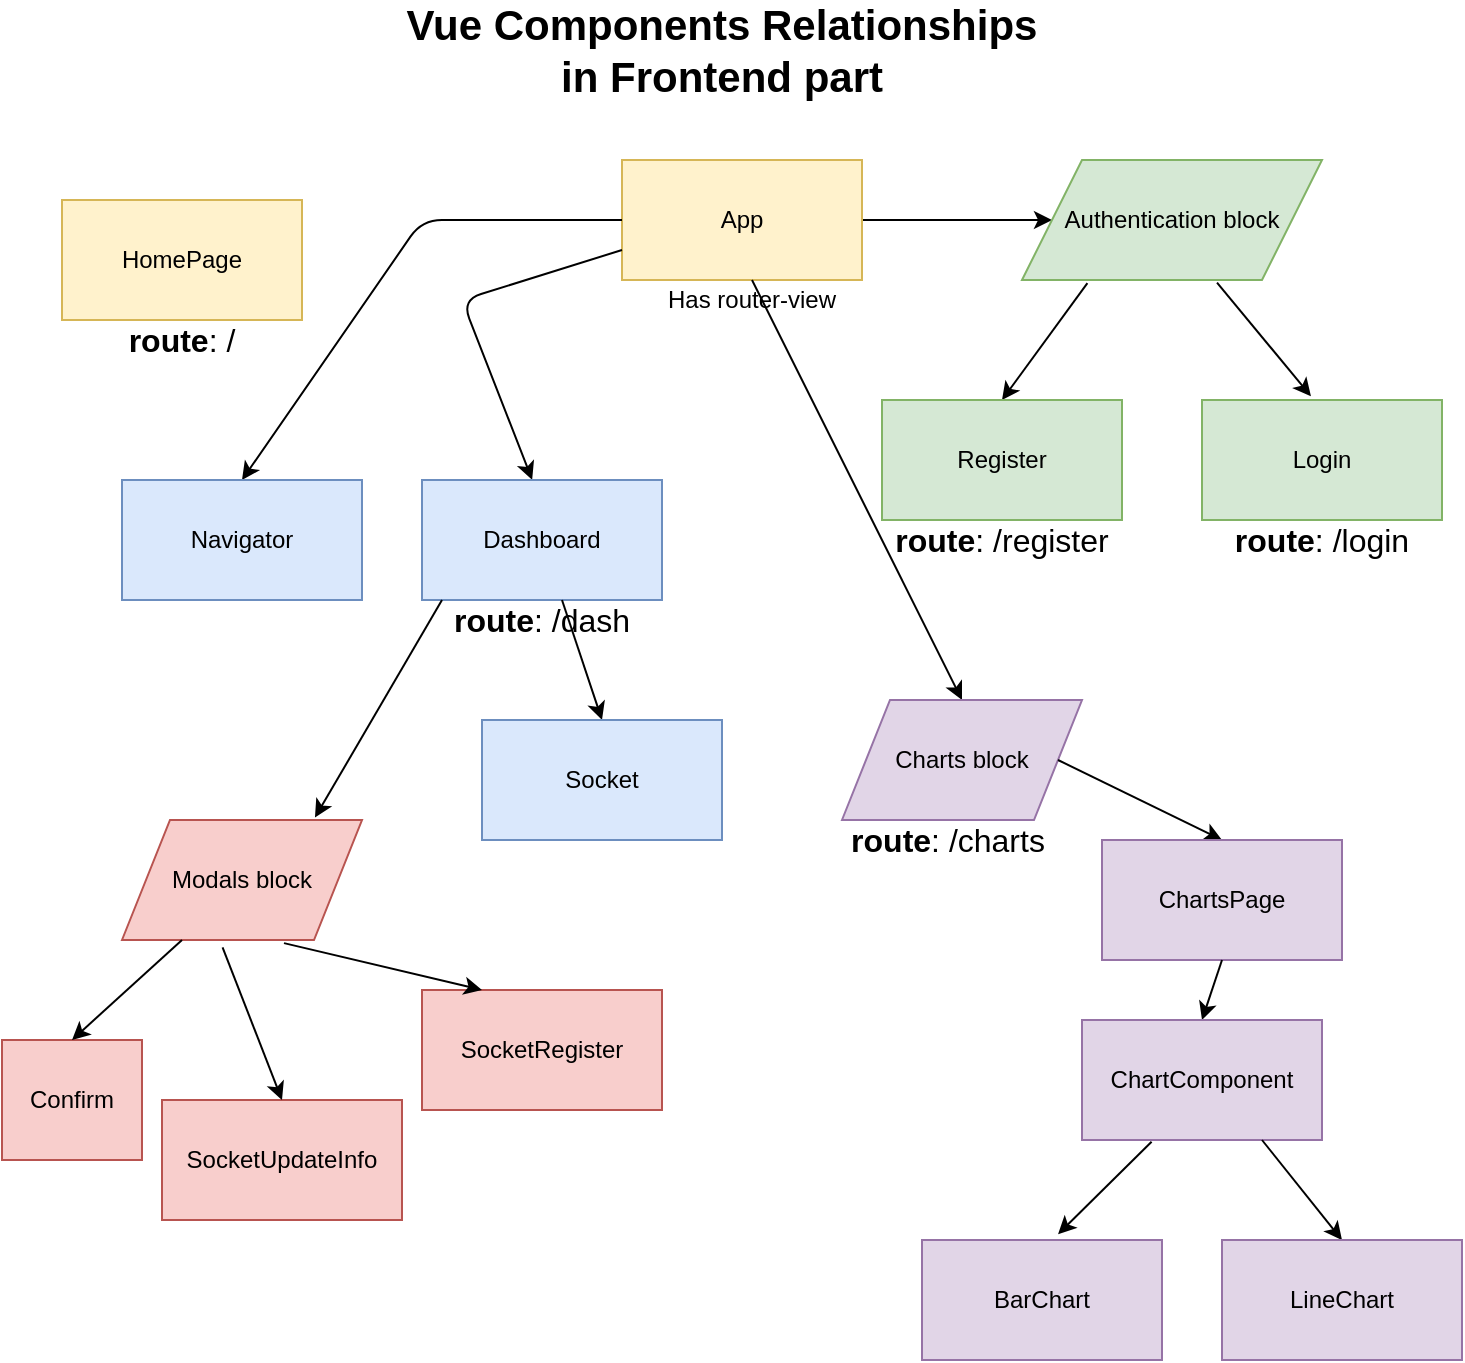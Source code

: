<mxfile version="13.0.3" type="device"><diagram id="C5RBs43oDa-KdzZeNtuy" name="Page-1"><mxGraphModel dx="1086" dy="806" grid="1" gridSize="10" guides="1" tooltips="1" connect="1" arrows="1" fold="1" page="1" pageScale="1" pageWidth="827" pageHeight="1169" math="0" shadow="0"><root><mxCell id="WIyWlLk6GJQsqaUBKTNV-0"/><mxCell id="WIyWlLk6GJQsqaUBKTNV-1" parent="WIyWlLk6GJQsqaUBKTNV-0"/><mxCell id="uWtg7194imwOXoN35ny4-21" style="edgeStyle=orthogonalEdgeStyle;rounded=0;orthogonalLoop=1;jettySize=auto;html=1;" edge="1" parent="WIyWlLk6GJQsqaUBKTNV-1" source="uWtg7194imwOXoN35ny4-0" target="uWtg7194imwOXoN35ny4-17"><mxGeometry relative="1" as="geometry"/></mxCell><mxCell id="uWtg7194imwOXoN35ny4-0" value="App" style="rounded=0;whiteSpace=wrap;html=1;fillColor=#fff2cc;strokeColor=#d6b656;" vertex="1" parent="WIyWlLk6GJQsqaUBKTNV-1"><mxGeometry x="320" y="140" width="120" height="60" as="geometry"/></mxCell><mxCell id="uWtg7194imwOXoN35ny4-1" value="&lt;b&gt;&lt;font style=&quot;font-size: 21px&quot;&gt;Vue Components Relationships in Frontend part&lt;/font&gt;&lt;/b&gt;" style="text;html=1;strokeColor=none;fillColor=none;align=center;verticalAlign=middle;whiteSpace=wrap;rounded=0;" vertex="1" parent="WIyWlLk6GJQsqaUBKTNV-1"><mxGeometry x="200" y="60" width="340" height="50" as="geometry"/></mxCell><mxCell id="uWtg7194imwOXoN35ny4-2" value="Has router-view" style="text;html=1;strokeColor=none;fillColor=none;align=center;verticalAlign=middle;whiteSpace=wrap;rounded=0;" vertex="1" parent="WIyWlLk6GJQsqaUBKTNV-1"><mxGeometry x="340" y="200" width="90" height="20" as="geometry"/></mxCell><mxCell id="uWtg7194imwOXoN35ny4-6" value="" style="endArrow=classic;html=1;exitX=0;exitY=0.5;exitDx=0;exitDy=0;entryX=0.5;entryY=0;entryDx=0;entryDy=0;" edge="1" parent="WIyWlLk6GJQsqaUBKTNV-1" source="uWtg7194imwOXoN35ny4-0" target="uWtg7194imwOXoN35ny4-7"><mxGeometry width="50" height="50" relative="1" as="geometry"><mxPoint x="290" y="170" as="sourcePoint"/><mxPoint x="240" y="310" as="targetPoint"/><Array as="points"><mxPoint x="220" y="170"/></Array></mxGeometry></mxCell><mxCell id="uWtg7194imwOXoN35ny4-7" value="Navigator" style="rounded=0;whiteSpace=wrap;html=1;fillColor=#dae8fc;strokeColor=#6c8ebf;" vertex="1" parent="WIyWlLk6GJQsqaUBKTNV-1"><mxGeometry x="70" y="300" width="120" height="60" as="geometry"/></mxCell><mxCell id="uWtg7194imwOXoN35ny4-8" value="" style="endArrow=classic;html=1;exitX=0;exitY=0.75;exitDx=0;exitDy=0;entryX=0.459;entryY=-0.002;entryDx=0;entryDy=0;entryPerimeter=0;" edge="1" parent="WIyWlLk6GJQsqaUBKTNV-1" source="uWtg7194imwOXoN35ny4-0" target="uWtg7194imwOXoN35ny4-9"><mxGeometry width="50" height="50" relative="1" as="geometry"><mxPoint x="240" y="310" as="sourcePoint"/><mxPoint x="260" y="300" as="targetPoint"/><Array as="points"><mxPoint x="240" y="210"/></Array></mxGeometry></mxCell><mxCell id="uWtg7194imwOXoN35ny4-11" value="" style="endArrow=classic;html=1;exitX=0.65;exitY=1.021;exitDx=0;exitDy=0;entryX=0.454;entryY=-0.031;entryDx=0;entryDy=0;entryPerimeter=0;exitPerimeter=0;" edge="1" parent="WIyWlLk6GJQsqaUBKTNV-1" source="uWtg7194imwOXoN35ny4-17" target="uWtg7194imwOXoN35ny4-12"><mxGeometry width="50" height="50" relative="1" as="geometry"><mxPoint x="490" y="320" as="sourcePoint"/><mxPoint x="650" y="250" as="targetPoint"/><Array as="points"/></mxGeometry></mxCell><mxCell id="uWtg7194imwOXoN35ny4-14" value="" style="endArrow=classic;html=1;exitX=0.218;exitY=1.026;exitDx=0;exitDy=0;entryX=0.5;entryY=0;entryDx=0;entryDy=0;exitPerimeter=0;" edge="1" parent="WIyWlLk6GJQsqaUBKTNV-1" source="uWtg7194imwOXoN35ny4-17" target="uWtg7194imwOXoN35ny4-15"><mxGeometry width="50" height="50" relative="1" as="geometry"><mxPoint x="490" y="320" as="sourcePoint"/><mxPoint x="500" y="270" as="targetPoint"/><Array as="points"/></mxGeometry></mxCell><mxCell id="uWtg7194imwOXoN35ny4-17" value="Authentication block" style="shape=parallelogram;perimeter=parallelogramPerimeter;whiteSpace=wrap;html=1;fillColor=#d5e8d4;strokeColor=#82b366;" vertex="1" parent="WIyWlLk6GJQsqaUBKTNV-1"><mxGeometry x="520" y="140" width="150" height="60" as="geometry"/></mxCell><mxCell id="uWtg7194imwOXoN35ny4-18" value="" style="group" vertex="1" connectable="0" parent="WIyWlLk6GJQsqaUBKTNV-1"><mxGeometry x="610" y="260" width="120" height="80" as="geometry"/></mxCell><mxCell id="uWtg7194imwOXoN35ny4-12" value="Login" style="rounded=0;whiteSpace=wrap;html=1;fillColor=#d5e8d4;strokeColor=#82b366;" vertex="1" parent="uWtg7194imwOXoN35ny4-18"><mxGeometry width="120" height="60" as="geometry"/></mxCell><mxCell id="uWtg7194imwOXoN35ny4-13" value="&lt;font style=&quot;font-size: 16px&quot;&gt;&lt;b&gt;route&lt;/b&gt;: /login&lt;/font&gt;" style="text;html=1;strokeColor=none;fillColor=none;align=center;verticalAlign=middle;whiteSpace=wrap;rounded=0;" vertex="1" parent="uWtg7194imwOXoN35ny4-18"><mxGeometry x="10" y="60" width="100" height="20" as="geometry"/></mxCell><mxCell id="uWtg7194imwOXoN35ny4-19" value="" style="group" vertex="1" connectable="0" parent="WIyWlLk6GJQsqaUBKTNV-1"><mxGeometry x="40" y="160" width="120" height="80" as="geometry"/></mxCell><mxCell id="uWtg7194imwOXoN35ny4-4" value="HomePage" style="rounded=0;whiteSpace=wrap;html=1;fillColor=#fff2cc;strokeColor=#d6b656;" vertex="1" parent="uWtg7194imwOXoN35ny4-19"><mxGeometry width="120" height="60" as="geometry"/></mxCell><mxCell id="uWtg7194imwOXoN35ny4-5" value="&lt;font style=&quot;font-size: 16px&quot;&gt;&lt;b&gt;route&lt;/b&gt;: /&lt;/font&gt;" style="text;html=1;strokeColor=none;fillColor=none;align=center;verticalAlign=middle;whiteSpace=wrap;rounded=0;" vertex="1" parent="uWtg7194imwOXoN35ny4-19"><mxGeometry x="20" y="60" width="80" height="20" as="geometry"/></mxCell><mxCell id="uWtg7194imwOXoN35ny4-20" value="" style="group" vertex="1" connectable="0" parent="WIyWlLk6GJQsqaUBKTNV-1"><mxGeometry x="220" y="300" width="120" height="80" as="geometry"/></mxCell><mxCell id="uWtg7194imwOXoN35ny4-9" value="Dashboard" style="rounded=0;whiteSpace=wrap;html=1;fillColor=#dae8fc;strokeColor=#6c8ebf;" vertex="1" parent="uWtg7194imwOXoN35ny4-20"><mxGeometry width="120" height="60" as="geometry"/></mxCell><mxCell id="uWtg7194imwOXoN35ny4-10" value="&lt;font style=&quot;font-size: 16px&quot;&gt;&lt;b&gt;route&lt;/b&gt;: /dash&lt;/font&gt;" style="text;html=1;strokeColor=none;fillColor=none;align=center;verticalAlign=middle;whiteSpace=wrap;rounded=0;" vertex="1" parent="uWtg7194imwOXoN35ny4-20"><mxGeometry x="10" y="60" width="100" height="20" as="geometry"/></mxCell><mxCell id="uWtg7194imwOXoN35ny4-24" value="" style="group" vertex="1" connectable="0" parent="WIyWlLk6GJQsqaUBKTNV-1"><mxGeometry x="450" y="260" width="120" height="80" as="geometry"/></mxCell><mxCell id="uWtg7194imwOXoN35ny4-15" value="Register" style="rounded=0;whiteSpace=wrap;html=1;fillColor=#d5e8d4;strokeColor=#82b366;" vertex="1" parent="uWtg7194imwOXoN35ny4-24"><mxGeometry width="120" height="60" as="geometry"/></mxCell><mxCell id="uWtg7194imwOXoN35ny4-22" value="&lt;font style=&quot;font-size: 16px&quot;&gt;&lt;b&gt;route&lt;/b&gt;: /register&lt;/font&gt;" style="text;html=1;strokeColor=none;fillColor=none;align=center;verticalAlign=middle;whiteSpace=wrap;rounded=0;" vertex="1" parent="uWtg7194imwOXoN35ny4-24"><mxGeometry x="5" y="60" width="110" height="20" as="geometry"/></mxCell><mxCell id="uWtg7194imwOXoN35ny4-26" value="Modals block" style="shape=parallelogram;perimeter=parallelogramPerimeter;whiteSpace=wrap;html=1;fillColor=#f8cecc;strokeColor=#b85450;" vertex="1" parent="WIyWlLk6GJQsqaUBKTNV-1"><mxGeometry x="70" y="470" width="120" height="60" as="geometry"/></mxCell><mxCell id="uWtg7194imwOXoN35ny4-28" value="" style="endArrow=classic;html=1;exitX=0;exitY=0;exitDx=0;exitDy=0;entryX=0.804;entryY=-0.02;entryDx=0;entryDy=0;entryPerimeter=0;" edge="1" parent="WIyWlLk6GJQsqaUBKTNV-1" source="uWtg7194imwOXoN35ny4-10" target="uWtg7194imwOXoN35ny4-26"><mxGeometry width="50" height="50" relative="1" as="geometry"><mxPoint x="220" y="450" as="sourcePoint"/><mxPoint x="270" y="400" as="targetPoint"/></mxGeometry></mxCell><mxCell id="uWtg7194imwOXoN35ny4-29" value="Confirm" style="rounded=0;whiteSpace=wrap;html=1;fillColor=#f8cecc;strokeColor=#b85450;" vertex="1" parent="WIyWlLk6GJQsqaUBKTNV-1"><mxGeometry x="10" y="580" width="70" height="60" as="geometry"/></mxCell><mxCell id="uWtg7194imwOXoN35ny4-30" value="SocketRegister" style="rounded=0;whiteSpace=wrap;html=1;fillColor=#f8cecc;strokeColor=#b85450;" vertex="1" parent="WIyWlLk6GJQsqaUBKTNV-1"><mxGeometry x="220" y="555" width="120" height="60" as="geometry"/></mxCell><mxCell id="uWtg7194imwOXoN35ny4-31" value="SocketUpdateInfo" style="rounded=0;whiteSpace=wrap;html=1;fillColor=#f8cecc;strokeColor=#b85450;" vertex="1" parent="WIyWlLk6GJQsqaUBKTNV-1"><mxGeometry x="90" y="610" width="120" height="60" as="geometry"/></mxCell><mxCell id="uWtg7194imwOXoN35ny4-34" value="" style="endArrow=classic;html=1;exitX=0.25;exitY=1;exitDx=0;exitDy=0;entryX=0.5;entryY=0;entryDx=0;entryDy=0;" edge="1" parent="WIyWlLk6GJQsqaUBKTNV-1" source="uWtg7194imwOXoN35ny4-26" target="uWtg7194imwOXoN35ny4-29"><mxGeometry width="50" height="50" relative="1" as="geometry"><mxPoint x="140" y="610" as="sourcePoint"/><mxPoint x="190" y="560" as="targetPoint"/></mxGeometry></mxCell><mxCell id="uWtg7194imwOXoN35ny4-35" value="" style="endArrow=classic;html=1;exitX=0.419;exitY=1.061;exitDx=0;exitDy=0;exitPerimeter=0;entryX=0.5;entryY=0;entryDx=0;entryDy=0;" edge="1" parent="WIyWlLk6GJQsqaUBKTNV-1" source="uWtg7194imwOXoN35ny4-26" target="uWtg7194imwOXoN35ny4-31"><mxGeometry width="50" height="50" relative="1" as="geometry"><mxPoint x="110" y="580" as="sourcePoint"/><mxPoint x="160" y="530" as="targetPoint"/></mxGeometry></mxCell><mxCell id="uWtg7194imwOXoN35ny4-36" value="" style="endArrow=classic;html=1;entryX=0.25;entryY=0;entryDx=0;entryDy=0;exitX=0.675;exitY=1.026;exitDx=0;exitDy=0;exitPerimeter=0;" edge="1" parent="WIyWlLk6GJQsqaUBKTNV-1" source="uWtg7194imwOXoN35ny4-26" target="uWtg7194imwOXoN35ny4-30"><mxGeometry width="50" height="50" relative="1" as="geometry"><mxPoint x="60" y="500" as="sourcePoint"/><mxPoint x="110" y="450" as="targetPoint"/></mxGeometry></mxCell><mxCell id="uWtg7194imwOXoN35ny4-37" value="" style="endArrow=classic;html=1;exitX=0.5;exitY=0;exitDx=0;exitDy=0;entryX=0.5;entryY=0;entryDx=0;entryDy=0;" edge="1" parent="WIyWlLk6GJQsqaUBKTNV-1" source="uWtg7194imwOXoN35ny4-2" target="uWtg7194imwOXoN35ny4-38"><mxGeometry width="50" height="50" relative="1" as="geometry"><mxPoint x="420" y="480" as="sourcePoint"/><mxPoint x="470" y="430" as="targetPoint"/></mxGeometry></mxCell><mxCell id="uWtg7194imwOXoN35ny4-40" value="" style="group" vertex="1" connectable="0" parent="WIyWlLk6GJQsqaUBKTNV-1"><mxGeometry x="430" y="410" width="120" height="80" as="geometry"/></mxCell><mxCell id="uWtg7194imwOXoN35ny4-38" value="Charts block" style="shape=parallelogram;perimeter=parallelogramPerimeter;whiteSpace=wrap;html=1;fillColor=#e1d5e7;strokeColor=#9673a6;" vertex="1" parent="uWtg7194imwOXoN35ny4-40"><mxGeometry width="120" height="60" as="geometry"/></mxCell><mxCell id="uWtg7194imwOXoN35ny4-39" value="&lt;font style=&quot;font-size: 16px&quot;&gt;&lt;b&gt;route&lt;/b&gt;: /charts&lt;/font&gt;" style="text;html=1;strokeColor=none;fillColor=none;align=center;verticalAlign=middle;whiteSpace=wrap;rounded=0;" vertex="1" parent="uWtg7194imwOXoN35ny4-40"><mxGeometry x="3" y="60" width="100" height="20" as="geometry"/></mxCell><mxCell id="uWtg7194imwOXoN35ny4-41" value="" style="endArrow=classic;html=1;entryX=0.5;entryY=0;entryDx=0;entryDy=0;" edge="1" parent="WIyWlLk6GJQsqaUBKTNV-1" source="uWtg7194imwOXoN35ny4-9" target="uWtg7194imwOXoN35ny4-42"><mxGeometry width="50" height="50" relative="1" as="geometry"><mxPoint x="310" y="480" as="sourcePoint"/><mxPoint x="320" y="430" as="targetPoint"/></mxGeometry></mxCell><mxCell id="uWtg7194imwOXoN35ny4-42" value="Socket" style="rounded=0;whiteSpace=wrap;html=1;fillColor=#dae8fc;strokeColor=#6c8ebf;" vertex="1" parent="WIyWlLk6GJQsqaUBKTNV-1"><mxGeometry x="250" y="420" width="120" height="60" as="geometry"/></mxCell><mxCell id="uWtg7194imwOXoN35ny4-43" value="" style="endArrow=classic;html=1;exitX=1;exitY=0.5;exitDx=0;exitDy=0;entryX=0.5;entryY=0;entryDx=0;entryDy=0;" edge="1" parent="WIyWlLk6GJQsqaUBKTNV-1" source="uWtg7194imwOXoN35ny4-38" target="uWtg7194imwOXoN35ny4-44"><mxGeometry width="50" height="50" relative="1" as="geometry"><mxPoint x="480" y="590" as="sourcePoint"/><mxPoint x="530" y="540" as="targetPoint"/></mxGeometry></mxCell><mxCell id="uWtg7194imwOXoN35ny4-44" value="ChartsPage" style="rounded=0;whiteSpace=wrap;html=1;fillColor=#e1d5e7;strokeColor=#9673a6;" vertex="1" parent="WIyWlLk6GJQsqaUBKTNV-1"><mxGeometry x="560" y="480" width="120" height="60" as="geometry"/></mxCell><mxCell id="uWtg7194imwOXoN35ny4-45" value="" style="endArrow=classic;html=1;exitX=0.5;exitY=1;exitDx=0;exitDy=0;entryX=0.5;entryY=0;entryDx=0;entryDy=0;" edge="1" parent="WIyWlLk6GJQsqaUBKTNV-1" source="uWtg7194imwOXoN35ny4-44" target="uWtg7194imwOXoN35ny4-46"><mxGeometry width="50" height="50" relative="1" as="geometry"><mxPoint x="510" y="680" as="sourcePoint"/><mxPoint x="540" y="610" as="targetPoint"/></mxGeometry></mxCell><mxCell id="uWtg7194imwOXoN35ny4-46" value="ChartComponent" style="rounded=0;whiteSpace=wrap;html=1;fillColor=#e1d5e7;strokeColor=#9673a6;" vertex="1" parent="WIyWlLk6GJQsqaUBKTNV-1"><mxGeometry x="550" y="570" width="120" height="60" as="geometry"/></mxCell><mxCell id="uWtg7194imwOXoN35ny4-47" value="" style="endArrow=classic;html=1;exitX=0.29;exitY=1.015;exitDx=0;exitDy=0;exitPerimeter=0;entryX=0.567;entryY=-0.048;entryDx=0;entryDy=0;entryPerimeter=0;" edge="1" parent="WIyWlLk6GJQsqaUBKTNV-1" source="uWtg7194imwOXoN35ny4-46" target="uWtg7194imwOXoN35ny4-49"><mxGeometry width="50" height="50" relative="1" as="geometry"><mxPoint x="530" y="730" as="sourcePoint"/><mxPoint x="580" y="680" as="targetPoint"/></mxGeometry></mxCell><mxCell id="uWtg7194imwOXoN35ny4-48" value="" style="endArrow=classic;html=1;exitX=0.75;exitY=1;exitDx=0;exitDy=0;entryX=0.5;entryY=0;entryDx=0;entryDy=0;" edge="1" parent="WIyWlLk6GJQsqaUBKTNV-1" source="uWtg7194imwOXoN35ny4-46" target="uWtg7194imwOXoN35ny4-50"><mxGeometry width="50" height="50" relative="1" as="geometry"><mxPoint x="660" y="710" as="sourcePoint"/><mxPoint x="650" y="680" as="targetPoint"/></mxGeometry></mxCell><mxCell id="uWtg7194imwOXoN35ny4-49" value="BarChart" style="rounded=0;whiteSpace=wrap;html=1;fillColor=#e1d5e7;strokeColor=#9673a6;" vertex="1" parent="WIyWlLk6GJQsqaUBKTNV-1"><mxGeometry x="470" y="680" width="120" height="60" as="geometry"/></mxCell><mxCell id="uWtg7194imwOXoN35ny4-50" value="LineChart" style="rounded=0;whiteSpace=wrap;html=1;fillColor=#e1d5e7;strokeColor=#9673a6;" vertex="1" parent="WIyWlLk6GJQsqaUBKTNV-1"><mxGeometry x="620" y="680" width="120" height="60" as="geometry"/></mxCell></root></mxGraphModel></diagram></mxfile>